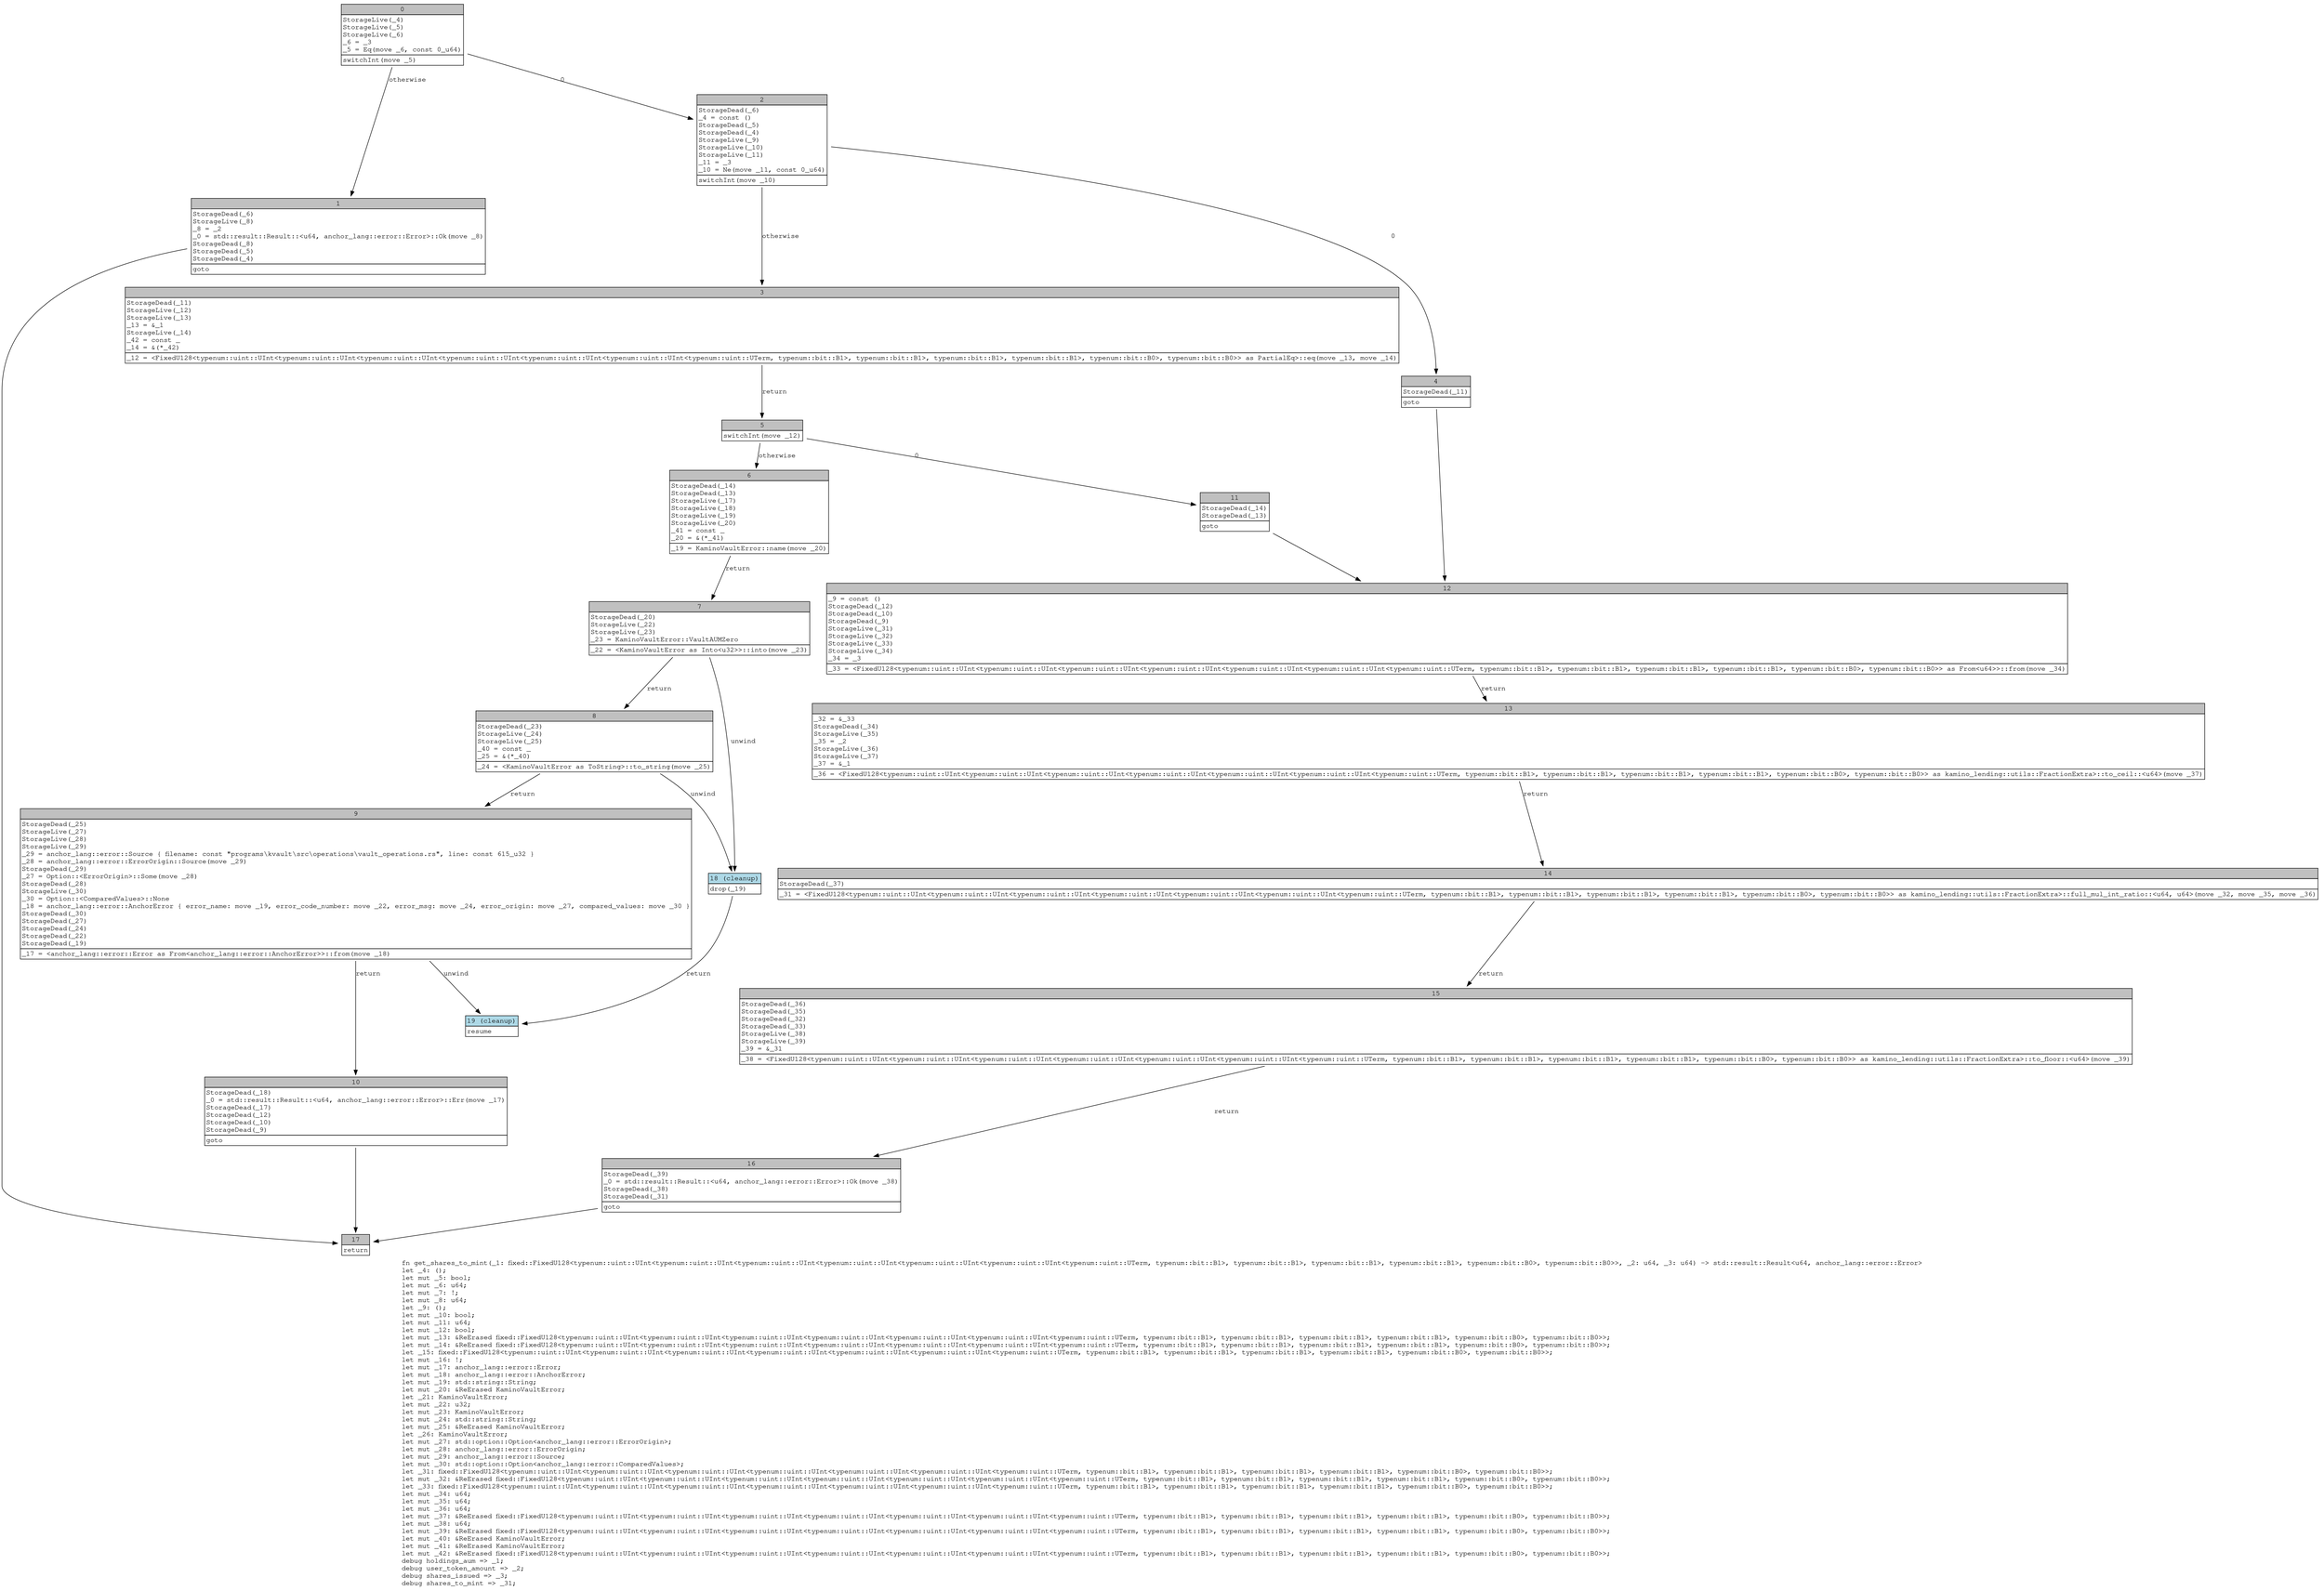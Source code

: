digraph Mir_0_417 {
    graph [fontname="Courier, monospace"];
    node [fontname="Courier, monospace"];
    edge [fontname="Courier, monospace"];
    label=<fn get_shares_to_mint(_1: fixed::FixedU128&lt;typenum::uint::UInt&lt;typenum::uint::UInt&lt;typenum::uint::UInt&lt;typenum::uint::UInt&lt;typenum::uint::UInt&lt;typenum::uint::UInt&lt;typenum::uint::UTerm, typenum::bit::B1&gt;, typenum::bit::B1&gt;, typenum::bit::B1&gt;, typenum::bit::B1&gt;, typenum::bit::B0&gt;, typenum::bit::B0&gt;&gt;, _2: u64, _3: u64) -&gt; std::result::Result&lt;u64, anchor_lang::error::Error&gt;<br align="left"/>let _4: ();<br align="left"/>let mut _5: bool;<br align="left"/>let mut _6: u64;<br align="left"/>let mut _7: !;<br align="left"/>let mut _8: u64;<br align="left"/>let _9: ();<br align="left"/>let mut _10: bool;<br align="left"/>let mut _11: u64;<br align="left"/>let mut _12: bool;<br align="left"/>let mut _13: &amp;ReErased fixed::FixedU128&lt;typenum::uint::UInt&lt;typenum::uint::UInt&lt;typenum::uint::UInt&lt;typenum::uint::UInt&lt;typenum::uint::UInt&lt;typenum::uint::UInt&lt;typenum::uint::UTerm, typenum::bit::B1&gt;, typenum::bit::B1&gt;, typenum::bit::B1&gt;, typenum::bit::B1&gt;, typenum::bit::B0&gt;, typenum::bit::B0&gt;&gt;;<br align="left"/>let mut _14: &amp;ReErased fixed::FixedU128&lt;typenum::uint::UInt&lt;typenum::uint::UInt&lt;typenum::uint::UInt&lt;typenum::uint::UInt&lt;typenum::uint::UInt&lt;typenum::uint::UInt&lt;typenum::uint::UTerm, typenum::bit::B1&gt;, typenum::bit::B1&gt;, typenum::bit::B1&gt;, typenum::bit::B1&gt;, typenum::bit::B0&gt;, typenum::bit::B0&gt;&gt;;<br align="left"/>let _15: fixed::FixedU128&lt;typenum::uint::UInt&lt;typenum::uint::UInt&lt;typenum::uint::UInt&lt;typenum::uint::UInt&lt;typenum::uint::UInt&lt;typenum::uint::UInt&lt;typenum::uint::UTerm, typenum::bit::B1&gt;, typenum::bit::B1&gt;, typenum::bit::B1&gt;, typenum::bit::B1&gt;, typenum::bit::B0&gt;, typenum::bit::B0&gt;&gt;;<br align="left"/>let mut _16: !;<br align="left"/>let mut _17: anchor_lang::error::Error;<br align="left"/>let mut _18: anchor_lang::error::AnchorError;<br align="left"/>let mut _19: std::string::String;<br align="left"/>let mut _20: &amp;ReErased KaminoVaultError;<br align="left"/>let _21: KaminoVaultError;<br align="left"/>let mut _22: u32;<br align="left"/>let mut _23: KaminoVaultError;<br align="left"/>let mut _24: std::string::String;<br align="left"/>let mut _25: &amp;ReErased KaminoVaultError;<br align="left"/>let _26: KaminoVaultError;<br align="left"/>let mut _27: std::option::Option&lt;anchor_lang::error::ErrorOrigin&gt;;<br align="left"/>let mut _28: anchor_lang::error::ErrorOrigin;<br align="left"/>let mut _29: anchor_lang::error::Source;<br align="left"/>let mut _30: std::option::Option&lt;anchor_lang::error::ComparedValues&gt;;<br align="left"/>let _31: fixed::FixedU128&lt;typenum::uint::UInt&lt;typenum::uint::UInt&lt;typenum::uint::UInt&lt;typenum::uint::UInt&lt;typenum::uint::UInt&lt;typenum::uint::UInt&lt;typenum::uint::UTerm, typenum::bit::B1&gt;, typenum::bit::B1&gt;, typenum::bit::B1&gt;, typenum::bit::B1&gt;, typenum::bit::B0&gt;, typenum::bit::B0&gt;&gt;;<br align="left"/>let mut _32: &amp;ReErased fixed::FixedU128&lt;typenum::uint::UInt&lt;typenum::uint::UInt&lt;typenum::uint::UInt&lt;typenum::uint::UInt&lt;typenum::uint::UInt&lt;typenum::uint::UInt&lt;typenum::uint::UTerm, typenum::bit::B1&gt;, typenum::bit::B1&gt;, typenum::bit::B1&gt;, typenum::bit::B1&gt;, typenum::bit::B0&gt;, typenum::bit::B0&gt;&gt;;<br align="left"/>let _33: fixed::FixedU128&lt;typenum::uint::UInt&lt;typenum::uint::UInt&lt;typenum::uint::UInt&lt;typenum::uint::UInt&lt;typenum::uint::UInt&lt;typenum::uint::UInt&lt;typenum::uint::UTerm, typenum::bit::B1&gt;, typenum::bit::B1&gt;, typenum::bit::B1&gt;, typenum::bit::B1&gt;, typenum::bit::B0&gt;, typenum::bit::B0&gt;&gt;;<br align="left"/>let mut _34: u64;<br align="left"/>let mut _35: u64;<br align="left"/>let mut _36: u64;<br align="left"/>let mut _37: &amp;ReErased fixed::FixedU128&lt;typenum::uint::UInt&lt;typenum::uint::UInt&lt;typenum::uint::UInt&lt;typenum::uint::UInt&lt;typenum::uint::UInt&lt;typenum::uint::UInt&lt;typenum::uint::UTerm, typenum::bit::B1&gt;, typenum::bit::B1&gt;, typenum::bit::B1&gt;, typenum::bit::B1&gt;, typenum::bit::B0&gt;, typenum::bit::B0&gt;&gt;;<br align="left"/>let mut _38: u64;<br align="left"/>let mut _39: &amp;ReErased fixed::FixedU128&lt;typenum::uint::UInt&lt;typenum::uint::UInt&lt;typenum::uint::UInt&lt;typenum::uint::UInt&lt;typenum::uint::UInt&lt;typenum::uint::UInt&lt;typenum::uint::UTerm, typenum::bit::B1&gt;, typenum::bit::B1&gt;, typenum::bit::B1&gt;, typenum::bit::B1&gt;, typenum::bit::B0&gt;, typenum::bit::B0&gt;&gt;;<br align="left"/>let mut _40: &amp;ReErased KaminoVaultError;<br align="left"/>let mut _41: &amp;ReErased KaminoVaultError;<br align="left"/>let mut _42: &amp;ReErased fixed::FixedU128&lt;typenum::uint::UInt&lt;typenum::uint::UInt&lt;typenum::uint::UInt&lt;typenum::uint::UInt&lt;typenum::uint::UInt&lt;typenum::uint::UInt&lt;typenum::uint::UTerm, typenum::bit::B1&gt;, typenum::bit::B1&gt;, typenum::bit::B1&gt;, typenum::bit::B1&gt;, typenum::bit::B0&gt;, typenum::bit::B0&gt;&gt;;<br align="left"/>debug holdings_aum =&gt; _1;<br align="left"/>debug user_token_amount =&gt; _2;<br align="left"/>debug shares_issued =&gt; _3;<br align="left"/>debug shares_to_mint =&gt; _31;<br align="left"/>>;
    bb0__0_417 [shape="none", label=<<table border="0" cellborder="1" cellspacing="0"><tr><td bgcolor="gray" align="center" colspan="1">0</td></tr><tr><td align="left" balign="left">StorageLive(_4)<br/>StorageLive(_5)<br/>StorageLive(_6)<br/>_6 = _3<br/>_5 = Eq(move _6, const 0_u64)<br/></td></tr><tr><td align="left">switchInt(move _5)</td></tr></table>>];
    bb1__0_417 [shape="none", label=<<table border="0" cellborder="1" cellspacing="0"><tr><td bgcolor="gray" align="center" colspan="1">1</td></tr><tr><td align="left" balign="left">StorageDead(_6)<br/>StorageLive(_8)<br/>_8 = _2<br/>_0 = std::result::Result::&lt;u64, anchor_lang::error::Error&gt;::Ok(move _8)<br/>StorageDead(_8)<br/>StorageDead(_5)<br/>StorageDead(_4)<br/></td></tr><tr><td align="left">goto</td></tr></table>>];
    bb2__0_417 [shape="none", label=<<table border="0" cellborder="1" cellspacing="0"><tr><td bgcolor="gray" align="center" colspan="1">2</td></tr><tr><td align="left" balign="left">StorageDead(_6)<br/>_4 = const ()<br/>StorageDead(_5)<br/>StorageDead(_4)<br/>StorageLive(_9)<br/>StorageLive(_10)<br/>StorageLive(_11)<br/>_11 = _3<br/>_10 = Ne(move _11, const 0_u64)<br/></td></tr><tr><td align="left">switchInt(move _10)</td></tr></table>>];
    bb3__0_417 [shape="none", label=<<table border="0" cellborder="1" cellspacing="0"><tr><td bgcolor="gray" align="center" colspan="1">3</td></tr><tr><td align="left" balign="left">StorageDead(_11)<br/>StorageLive(_12)<br/>StorageLive(_13)<br/>_13 = &amp;_1<br/>StorageLive(_14)<br/>_42 = const _<br/>_14 = &amp;(*_42)<br/></td></tr><tr><td align="left">_12 = &lt;FixedU128&lt;typenum::uint::UInt&lt;typenum::uint::UInt&lt;typenum::uint::UInt&lt;typenum::uint::UInt&lt;typenum::uint::UInt&lt;typenum::uint::UInt&lt;typenum::uint::UTerm, typenum::bit::B1&gt;, typenum::bit::B1&gt;, typenum::bit::B1&gt;, typenum::bit::B1&gt;, typenum::bit::B0&gt;, typenum::bit::B0&gt;&gt; as PartialEq&gt;::eq(move _13, move _14)</td></tr></table>>];
    bb4__0_417 [shape="none", label=<<table border="0" cellborder="1" cellspacing="0"><tr><td bgcolor="gray" align="center" colspan="1">4</td></tr><tr><td align="left" balign="left">StorageDead(_11)<br/></td></tr><tr><td align="left">goto</td></tr></table>>];
    bb5__0_417 [shape="none", label=<<table border="0" cellborder="1" cellspacing="0"><tr><td bgcolor="gray" align="center" colspan="1">5</td></tr><tr><td align="left">switchInt(move _12)</td></tr></table>>];
    bb6__0_417 [shape="none", label=<<table border="0" cellborder="1" cellspacing="0"><tr><td bgcolor="gray" align="center" colspan="1">6</td></tr><tr><td align="left" balign="left">StorageDead(_14)<br/>StorageDead(_13)<br/>StorageLive(_17)<br/>StorageLive(_18)<br/>StorageLive(_19)<br/>StorageLive(_20)<br/>_41 = const _<br/>_20 = &amp;(*_41)<br/></td></tr><tr><td align="left">_19 = KaminoVaultError::name(move _20)</td></tr></table>>];
    bb7__0_417 [shape="none", label=<<table border="0" cellborder="1" cellspacing="0"><tr><td bgcolor="gray" align="center" colspan="1">7</td></tr><tr><td align="left" balign="left">StorageDead(_20)<br/>StorageLive(_22)<br/>StorageLive(_23)<br/>_23 = KaminoVaultError::VaultAUMZero<br/></td></tr><tr><td align="left">_22 = &lt;KaminoVaultError as Into&lt;u32&gt;&gt;::into(move _23)</td></tr></table>>];
    bb8__0_417 [shape="none", label=<<table border="0" cellborder="1" cellspacing="0"><tr><td bgcolor="gray" align="center" colspan="1">8</td></tr><tr><td align="left" balign="left">StorageDead(_23)<br/>StorageLive(_24)<br/>StorageLive(_25)<br/>_40 = const _<br/>_25 = &amp;(*_40)<br/></td></tr><tr><td align="left">_24 = &lt;KaminoVaultError as ToString&gt;::to_string(move _25)</td></tr></table>>];
    bb9__0_417 [shape="none", label=<<table border="0" cellborder="1" cellspacing="0"><tr><td bgcolor="gray" align="center" colspan="1">9</td></tr><tr><td align="left" balign="left">StorageDead(_25)<br/>StorageLive(_27)<br/>StorageLive(_28)<br/>StorageLive(_29)<br/>_29 = anchor_lang::error::Source { filename: const &quot;programs\\kvault\\src\\operations\\vault_operations.rs&quot;, line: const 615_u32 }<br/>_28 = anchor_lang::error::ErrorOrigin::Source(move _29)<br/>StorageDead(_29)<br/>_27 = Option::&lt;ErrorOrigin&gt;::Some(move _28)<br/>StorageDead(_28)<br/>StorageLive(_30)<br/>_30 = Option::&lt;ComparedValues&gt;::None<br/>_18 = anchor_lang::error::AnchorError { error_name: move _19, error_code_number: move _22, error_msg: move _24, error_origin: move _27, compared_values: move _30 }<br/>StorageDead(_30)<br/>StorageDead(_27)<br/>StorageDead(_24)<br/>StorageDead(_22)<br/>StorageDead(_19)<br/></td></tr><tr><td align="left">_17 = &lt;anchor_lang::error::Error as From&lt;anchor_lang::error::AnchorError&gt;&gt;::from(move _18)</td></tr></table>>];
    bb10__0_417 [shape="none", label=<<table border="0" cellborder="1" cellspacing="0"><tr><td bgcolor="gray" align="center" colspan="1">10</td></tr><tr><td align="left" balign="left">StorageDead(_18)<br/>_0 = std::result::Result::&lt;u64, anchor_lang::error::Error&gt;::Err(move _17)<br/>StorageDead(_17)<br/>StorageDead(_12)<br/>StorageDead(_10)<br/>StorageDead(_9)<br/></td></tr><tr><td align="left">goto</td></tr></table>>];
    bb11__0_417 [shape="none", label=<<table border="0" cellborder="1" cellspacing="0"><tr><td bgcolor="gray" align="center" colspan="1">11</td></tr><tr><td align="left" balign="left">StorageDead(_14)<br/>StorageDead(_13)<br/></td></tr><tr><td align="left">goto</td></tr></table>>];
    bb12__0_417 [shape="none", label=<<table border="0" cellborder="1" cellspacing="0"><tr><td bgcolor="gray" align="center" colspan="1">12</td></tr><tr><td align="left" balign="left">_9 = const ()<br/>StorageDead(_12)<br/>StorageDead(_10)<br/>StorageDead(_9)<br/>StorageLive(_31)<br/>StorageLive(_32)<br/>StorageLive(_33)<br/>StorageLive(_34)<br/>_34 = _3<br/></td></tr><tr><td align="left">_33 = &lt;FixedU128&lt;typenum::uint::UInt&lt;typenum::uint::UInt&lt;typenum::uint::UInt&lt;typenum::uint::UInt&lt;typenum::uint::UInt&lt;typenum::uint::UInt&lt;typenum::uint::UTerm, typenum::bit::B1&gt;, typenum::bit::B1&gt;, typenum::bit::B1&gt;, typenum::bit::B1&gt;, typenum::bit::B0&gt;, typenum::bit::B0&gt;&gt; as From&lt;u64&gt;&gt;::from(move _34)</td></tr></table>>];
    bb13__0_417 [shape="none", label=<<table border="0" cellborder="1" cellspacing="0"><tr><td bgcolor="gray" align="center" colspan="1">13</td></tr><tr><td align="left" balign="left">_32 = &amp;_33<br/>StorageDead(_34)<br/>StorageLive(_35)<br/>_35 = _2<br/>StorageLive(_36)<br/>StorageLive(_37)<br/>_37 = &amp;_1<br/></td></tr><tr><td align="left">_36 = &lt;FixedU128&lt;typenum::uint::UInt&lt;typenum::uint::UInt&lt;typenum::uint::UInt&lt;typenum::uint::UInt&lt;typenum::uint::UInt&lt;typenum::uint::UInt&lt;typenum::uint::UTerm, typenum::bit::B1&gt;, typenum::bit::B1&gt;, typenum::bit::B1&gt;, typenum::bit::B1&gt;, typenum::bit::B0&gt;, typenum::bit::B0&gt;&gt; as kamino_lending::utils::FractionExtra&gt;::to_ceil::&lt;u64&gt;(move _37)</td></tr></table>>];
    bb14__0_417 [shape="none", label=<<table border="0" cellborder="1" cellspacing="0"><tr><td bgcolor="gray" align="center" colspan="1">14</td></tr><tr><td align="left" balign="left">StorageDead(_37)<br/></td></tr><tr><td align="left">_31 = &lt;FixedU128&lt;typenum::uint::UInt&lt;typenum::uint::UInt&lt;typenum::uint::UInt&lt;typenum::uint::UInt&lt;typenum::uint::UInt&lt;typenum::uint::UInt&lt;typenum::uint::UTerm, typenum::bit::B1&gt;, typenum::bit::B1&gt;, typenum::bit::B1&gt;, typenum::bit::B1&gt;, typenum::bit::B0&gt;, typenum::bit::B0&gt;&gt; as kamino_lending::utils::FractionExtra&gt;::full_mul_int_ratio::&lt;u64, u64&gt;(move _32, move _35, move _36)</td></tr></table>>];
    bb15__0_417 [shape="none", label=<<table border="0" cellborder="1" cellspacing="0"><tr><td bgcolor="gray" align="center" colspan="1">15</td></tr><tr><td align="left" balign="left">StorageDead(_36)<br/>StorageDead(_35)<br/>StorageDead(_32)<br/>StorageDead(_33)<br/>StorageLive(_38)<br/>StorageLive(_39)<br/>_39 = &amp;_31<br/></td></tr><tr><td align="left">_38 = &lt;FixedU128&lt;typenum::uint::UInt&lt;typenum::uint::UInt&lt;typenum::uint::UInt&lt;typenum::uint::UInt&lt;typenum::uint::UInt&lt;typenum::uint::UInt&lt;typenum::uint::UTerm, typenum::bit::B1&gt;, typenum::bit::B1&gt;, typenum::bit::B1&gt;, typenum::bit::B1&gt;, typenum::bit::B0&gt;, typenum::bit::B0&gt;&gt; as kamino_lending::utils::FractionExtra&gt;::to_floor::&lt;u64&gt;(move _39)</td></tr></table>>];
    bb16__0_417 [shape="none", label=<<table border="0" cellborder="1" cellspacing="0"><tr><td bgcolor="gray" align="center" colspan="1">16</td></tr><tr><td align="left" balign="left">StorageDead(_39)<br/>_0 = std::result::Result::&lt;u64, anchor_lang::error::Error&gt;::Ok(move _38)<br/>StorageDead(_38)<br/>StorageDead(_31)<br/></td></tr><tr><td align="left">goto</td></tr></table>>];
    bb17__0_417 [shape="none", label=<<table border="0" cellborder="1" cellspacing="0"><tr><td bgcolor="gray" align="center" colspan="1">17</td></tr><tr><td align="left">return</td></tr></table>>];
    bb18__0_417 [shape="none", label=<<table border="0" cellborder="1" cellspacing="0"><tr><td bgcolor="lightblue" align="center" colspan="1">18 (cleanup)</td></tr><tr><td align="left">drop(_19)</td></tr></table>>];
    bb19__0_417 [shape="none", label=<<table border="0" cellborder="1" cellspacing="0"><tr><td bgcolor="lightblue" align="center" colspan="1">19 (cleanup)</td></tr><tr><td align="left">resume</td></tr></table>>];
    bb0__0_417 -> bb2__0_417 [label="0"];
    bb0__0_417 -> bb1__0_417 [label="otherwise"];
    bb1__0_417 -> bb17__0_417 [label=""];
    bb2__0_417 -> bb4__0_417 [label="0"];
    bb2__0_417 -> bb3__0_417 [label="otherwise"];
    bb3__0_417 -> bb5__0_417 [label="return"];
    bb4__0_417 -> bb12__0_417 [label=""];
    bb5__0_417 -> bb11__0_417 [label="0"];
    bb5__0_417 -> bb6__0_417 [label="otherwise"];
    bb6__0_417 -> bb7__0_417 [label="return"];
    bb7__0_417 -> bb8__0_417 [label="return"];
    bb7__0_417 -> bb18__0_417 [label="unwind"];
    bb8__0_417 -> bb9__0_417 [label="return"];
    bb8__0_417 -> bb18__0_417 [label="unwind"];
    bb9__0_417 -> bb10__0_417 [label="return"];
    bb9__0_417 -> bb19__0_417 [label="unwind"];
    bb10__0_417 -> bb17__0_417 [label=""];
    bb11__0_417 -> bb12__0_417 [label=""];
    bb12__0_417 -> bb13__0_417 [label="return"];
    bb13__0_417 -> bb14__0_417 [label="return"];
    bb14__0_417 -> bb15__0_417 [label="return"];
    bb15__0_417 -> bb16__0_417 [label="return"];
    bb16__0_417 -> bb17__0_417 [label=""];
    bb18__0_417 -> bb19__0_417 [label="return"];
}
